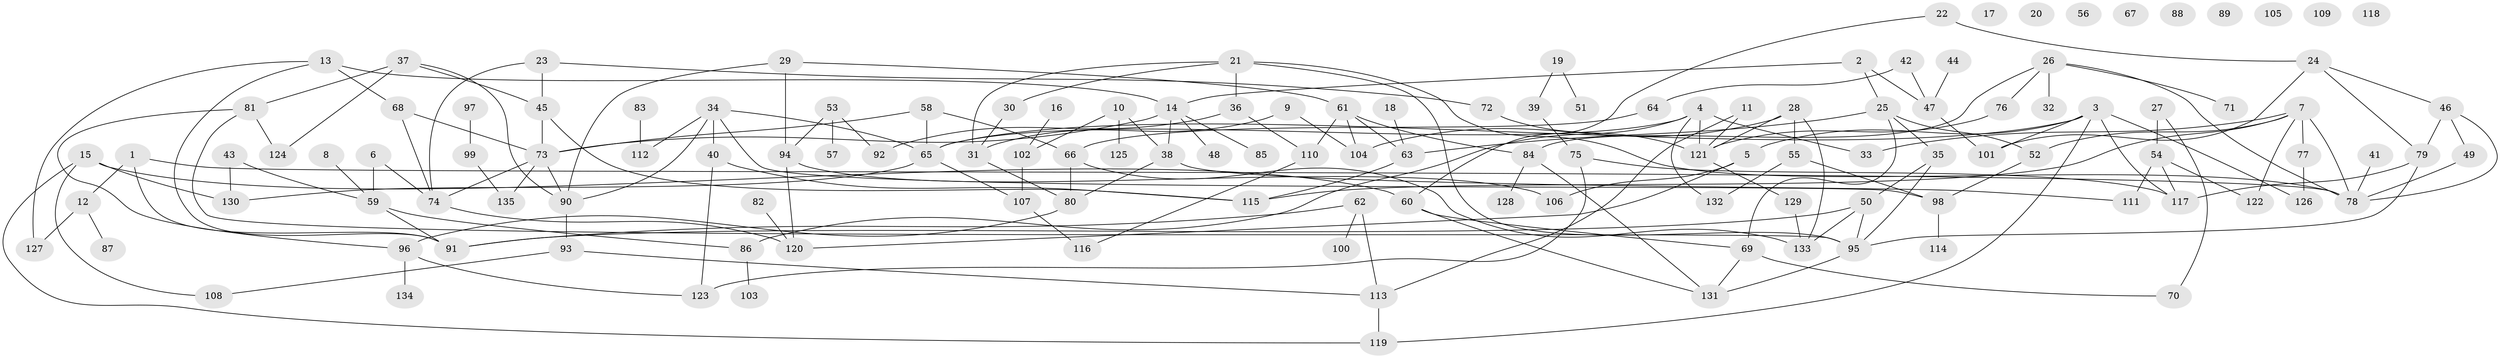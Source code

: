 // Generated by graph-tools (version 1.1) at 2025/00/03/09/25 03:00:48]
// undirected, 135 vertices, 190 edges
graph export_dot {
graph [start="1"]
  node [color=gray90,style=filled];
  1;
  2;
  3;
  4;
  5;
  6;
  7;
  8;
  9;
  10;
  11;
  12;
  13;
  14;
  15;
  16;
  17;
  18;
  19;
  20;
  21;
  22;
  23;
  24;
  25;
  26;
  27;
  28;
  29;
  30;
  31;
  32;
  33;
  34;
  35;
  36;
  37;
  38;
  39;
  40;
  41;
  42;
  43;
  44;
  45;
  46;
  47;
  48;
  49;
  50;
  51;
  52;
  53;
  54;
  55;
  56;
  57;
  58;
  59;
  60;
  61;
  62;
  63;
  64;
  65;
  66;
  67;
  68;
  69;
  70;
  71;
  72;
  73;
  74;
  75;
  76;
  77;
  78;
  79;
  80;
  81;
  82;
  83;
  84;
  85;
  86;
  87;
  88;
  89;
  90;
  91;
  92;
  93;
  94;
  95;
  96;
  97;
  98;
  99;
  100;
  101;
  102;
  103;
  104;
  105;
  106;
  107;
  108;
  109;
  110;
  111;
  112;
  113;
  114;
  115;
  116;
  117;
  118;
  119;
  120;
  121;
  122;
  123;
  124;
  125;
  126;
  127;
  128;
  129;
  130;
  131;
  132;
  133;
  134;
  135;
  1 -- 12;
  1 -- 78;
  1 -- 91;
  2 -- 14;
  2 -- 25;
  2 -- 47;
  3 -- 5;
  3 -- 65;
  3 -- 101;
  3 -- 117;
  3 -- 119;
  3 -- 126;
  4 -- 33;
  4 -- 65;
  4 -- 86;
  4 -- 121;
  4 -- 132;
  5 -- 106;
  5 -- 120;
  6 -- 59;
  6 -- 74;
  7 -- 33;
  7 -- 52;
  7 -- 77;
  7 -- 78;
  7 -- 115;
  7 -- 122;
  8 -- 59;
  9 -- 31;
  9 -- 104;
  10 -- 38;
  10 -- 102;
  10 -- 125;
  11 -- 113;
  11 -- 121;
  12 -- 87;
  12 -- 127;
  13 -- 14;
  13 -- 68;
  13 -- 91;
  13 -- 127;
  14 -- 38;
  14 -- 48;
  14 -- 73;
  14 -- 85;
  15 -- 60;
  15 -- 108;
  15 -- 119;
  15 -- 130;
  16 -- 102;
  18 -- 63;
  19 -- 39;
  19 -- 51;
  21 -- 30;
  21 -- 31;
  21 -- 36;
  21 -- 78;
  21 -- 95;
  22 -- 24;
  22 -- 60;
  23 -- 45;
  23 -- 72;
  23 -- 74;
  24 -- 46;
  24 -- 79;
  24 -- 101;
  25 -- 35;
  25 -- 52;
  25 -- 63;
  25 -- 69;
  26 -- 32;
  26 -- 71;
  26 -- 76;
  26 -- 78;
  26 -- 84;
  27 -- 54;
  27 -- 70;
  28 -- 55;
  28 -- 104;
  28 -- 121;
  28 -- 133;
  29 -- 61;
  29 -- 90;
  29 -- 94;
  30 -- 31;
  31 -- 80;
  34 -- 40;
  34 -- 65;
  34 -- 90;
  34 -- 98;
  34 -- 112;
  35 -- 50;
  35 -- 95;
  36 -- 92;
  36 -- 110;
  37 -- 45;
  37 -- 81;
  37 -- 90;
  37 -- 124;
  38 -- 80;
  38 -- 111;
  39 -- 75;
  40 -- 115;
  40 -- 123;
  41 -- 78;
  42 -- 47;
  42 -- 64;
  43 -- 59;
  43 -- 130;
  44 -- 47;
  45 -- 73;
  45 -- 115;
  46 -- 49;
  46 -- 78;
  46 -- 79;
  47 -- 101;
  49 -- 78;
  50 -- 91;
  50 -- 95;
  50 -- 133;
  52 -- 98;
  53 -- 57;
  53 -- 92;
  53 -- 94;
  54 -- 111;
  54 -- 117;
  54 -- 122;
  55 -- 98;
  55 -- 132;
  58 -- 65;
  58 -- 66;
  58 -- 73;
  59 -- 86;
  59 -- 91;
  60 -- 69;
  60 -- 131;
  61 -- 63;
  61 -- 84;
  61 -- 104;
  61 -- 110;
  62 -- 91;
  62 -- 100;
  62 -- 113;
  63 -- 115;
  64 -- 66;
  65 -- 107;
  65 -- 130;
  66 -- 80;
  66 -- 133;
  68 -- 73;
  68 -- 74;
  69 -- 70;
  69 -- 131;
  72 -- 121;
  73 -- 74;
  73 -- 90;
  73 -- 135;
  74 -- 120;
  75 -- 117;
  75 -- 123;
  76 -- 121;
  77 -- 126;
  79 -- 95;
  79 -- 117;
  80 -- 96;
  81 -- 95;
  81 -- 96;
  81 -- 124;
  82 -- 120;
  83 -- 112;
  84 -- 128;
  84 -- 131;
  86 -- 103;
  90 -- 93;
  93 -- 108;
  93 -- 113;
  94 -- 106;
  94 -- 120;
  95 -- 131;
  96 -- 123;
  96 -- 134;
  97 -- 99;
  98 -- 114;
  99 -- 135;
  102 -- 107;
  107 -- 116;
  110 -- 116;
  113 -- 119;
  121 -- 129;
  129 -- 133;
}
